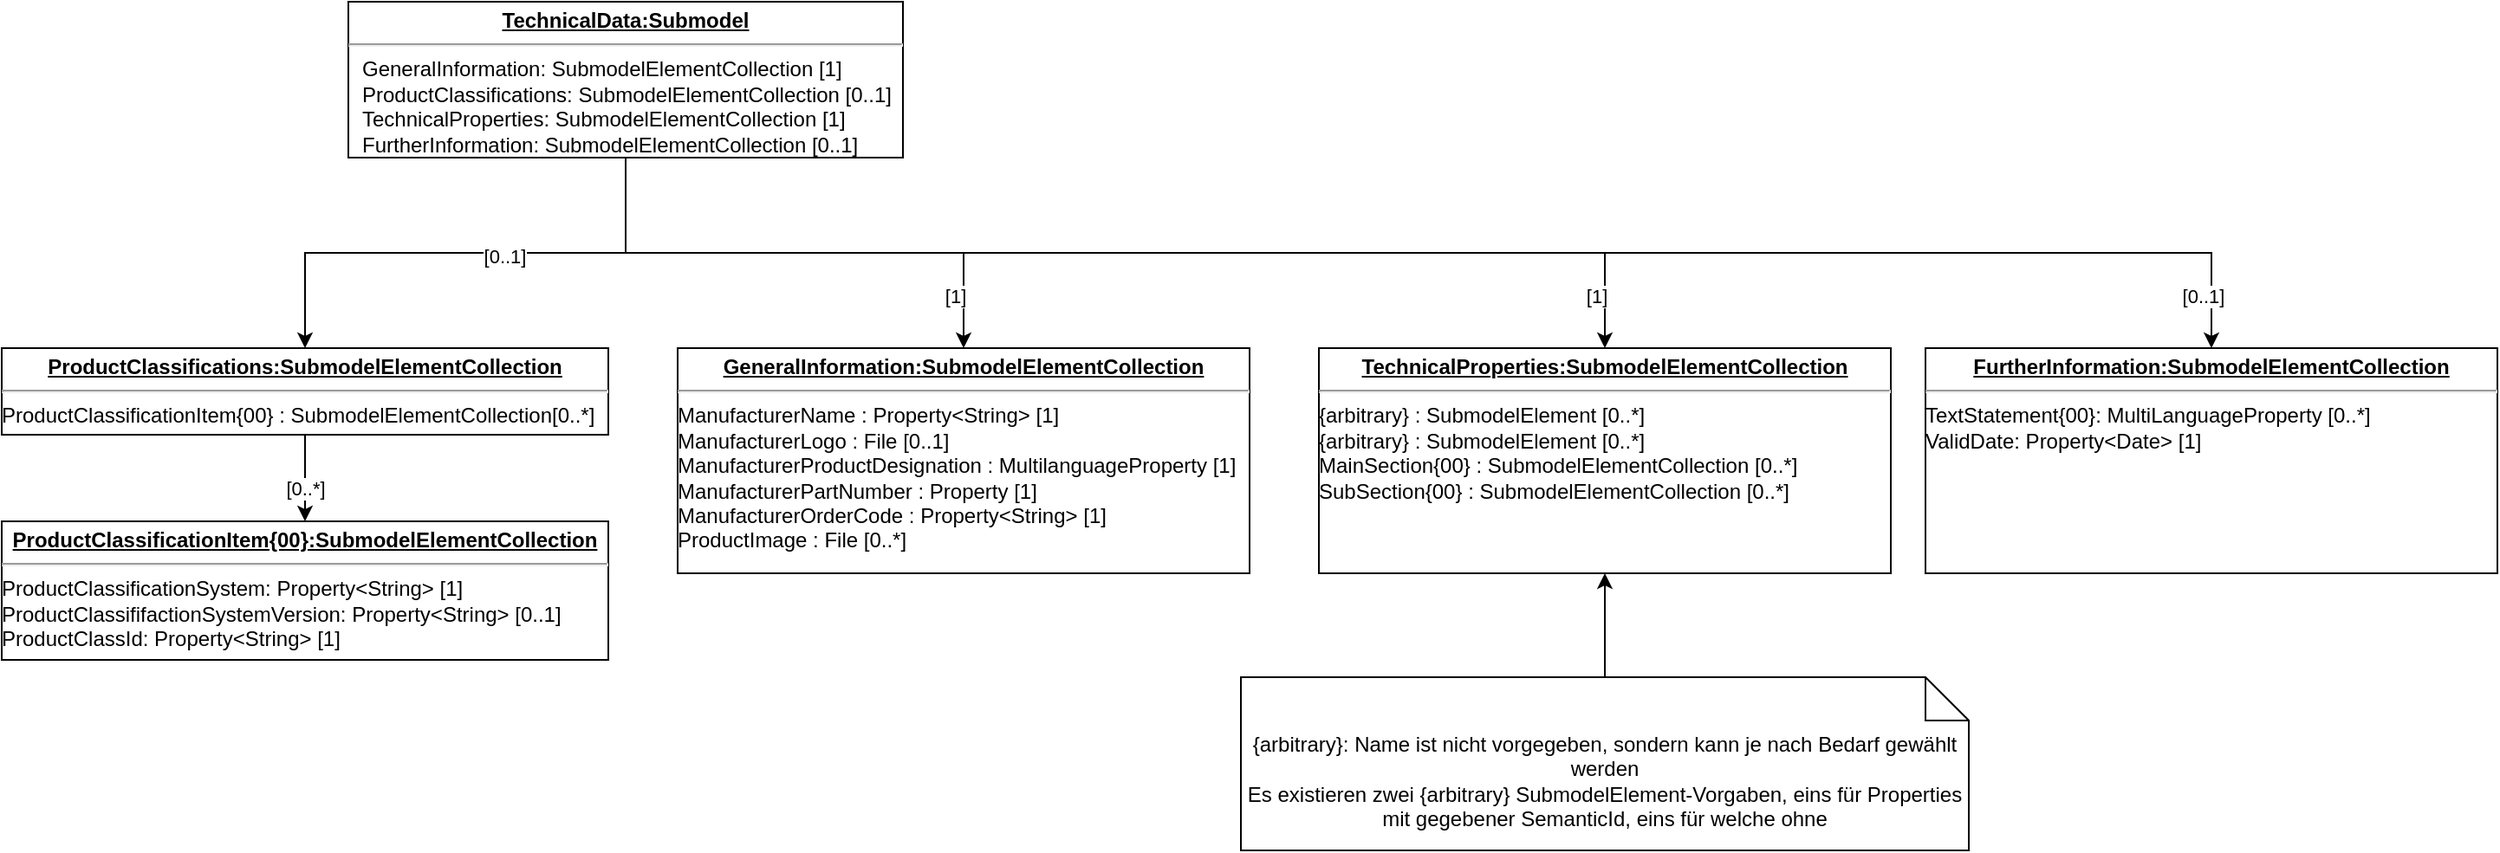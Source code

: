 <mxfile version="13.9.0" type="github">
  <diagram id="LOZXMUCH9rTvnQsDgAjs" name="Page-1">
    <mxGraphModel dx="1021" dy="1146" grid="1" gridSize="10" guides="1" tooltips="1" connect="1" arrows="1" fold="1" page="1" pageScale="1" pageWidth="827" pageHeight="1169" math="0" shadow="0">
      <root>
        <mxCell id="0" />
        <mxCell id="1" parent="0" />
        <mxCell id="JSMg2LDfkCpK5-ybNOtz-7" style="edgeStyle=orthogonalEdgeStyle;rounded=0;orthogonalLoop=1;jettySize=auto;html=1;exitX=0.5;exitY=1;exitDx=0;exitDy=0;entryX=0.5;entryY=0;entryDx=0;entryDy=0;" edge="1" parent="1" source="JSMg2LDfkCpK5-ybNOtz-1" target="JSMg2LDfkCpK5-ybNOtz-2">
          <mxGeometry relative="1" as="geometry" />
        </mxCell>
        <mxCell id="JSMg2LDfkCpK5-ybNOtz-10" value="[1]" style="edgeLabel;html=1;align=center;verticalAlign=middle;resizable=0;points=[];" vertex="1" connectable="0" parent="JSMg2LDfkCpK5-ybNOtz-7">
          <mxGeometry x="-0.253" y="-4" relative="1" as="geometry">
            <mxPoint x="131" y="21" as="offset" />
          </mxGeometry>
        </mxCell>
        <mxCell id="JSMg2LDfkCpK5-ybNOtz-8" style="edgeStyle=orthogonalEdgeStyle;rounded=0;orthogonalLoop=1;jettySize=auto;html=1;exitX=0.5;exitY=1;exitDx=0;exitDy=0;entryX=0.5;entryY=0;entryDx=0;entryDy=0;" edge="1" parent="1" source="JSMg2LDfkCpK5-ybNOtz-1" target="JSMg2LDfkCpK5-ybNOtz-5">
          <mxGeometry relative="1" as="geometry" />
        </mxCell>
        <mxCell id="JSMg2LDfkCpK5-ybNOtz-11" value="&lt;div&gt;[0..1]&lt;/div&gt;" style="edgeLabel;html=1;align=center;verticalAlign=middle;resizable=0;points=[];" vertex="1" connectable="0" parent="JSMg2LDfkCpK5-ybNOtz-8">
          <mxGeometry x="-0.152" y="2" relative="1" as="geometry">
            <mxPoint as="offset" />
          </mxGeometry>
        </mxCell>
        <mxCell id="JSMg2LDfkCpK5-ybNOtz-17" style="edgeStyle=orthogonalEdgeStyle;rounded=0;orthogonalLoop=1;jettySize=auto;html=1;exitX=0.5;exitY=1;exitDx=0;exitDy=0;entryX=0.5;entryY=0;entryDx=0;entryDy=0;" edge="1" parent="1" source="JSMg2LDfkCpK5-ybNOtz-1" target="JSMg2LDfkCpK5-ybNOtz-13">
          <mxGeometry relative="1" as="geometry" />
        </mxCell>
        <mxCell id="JSMg2LDfkCpK5-ybNOtz-18" value="[1]" style="edgeLabel;html=1;align=center;verticalAlign=middle;resizable=0;points=[];" vertex="1" connectable="0" parent="JSMg2LDfkCpK5-ybNOtz-17">
          <mxGeometry x="0.615" relative="1" as="geometry">
            <mxPoint x="70" y="25" as="offset" />
          </mxGeometry>
        </mxCell>
        <mxCell id="JSMg2LDfkCpK5-ybNOtz-19" style="edgeStyle=orthogonalEdgeStyle;rounded=0;orthogonalLoop=1;jettySize=auto;html=1;exitX=0.5;exitY=1;exitDx=0;exitDy=0;entryX=0.5;entryY=0;entryDx=0;entryDy=0;" edge="1" parent="1" source="JSMg2LDfkCpK5-ybNOtz-1" target="JSMg2LDfkCpK5-ybNOtz-14">
          <mxGeometry relative="1" as="geometry" />
        </mxCell>
        <mxCell id="JSMg2LDfkCpK5-ybNOtz-20" value="&lt;div&gt;[0..1]&lt;/div&gt;" style="edgeLabel;html=1;align=center;verticalAlign=middle;resizable=0;points=[];" vertex="1" connectable="0" parent="JSMg2LDfkCpK5-ybNOtz-19">
          <mxGeometry x="0.815" y="2" relative="1" as="geometry">
            <mxPoint x="35" y="27" as="offset" />
          </mxGeometry>
        </mxCell>
        <mxCell id="JSMg2LDfkCpK5-ybNOtz-1" value="&lt;p style=&quot;margin: 0px ; margin-top: 4px ; text-align: center ; text-decoration: underline&quot;&gt;&lt;b&gt;TechnicalData:Submodel&lt;/b&gt;&lt;/p&gt;&lt;hr&gt;&lt;p style=&quot;margin: 0px ; margin-left: 8px&quot;&gt;GeneralInformation: SubmodelElementCollection [1]&lt;br&gt;&lt;/p&gt;&lt;p style=&quot;margin: 0px ; margin-left: 8px&quot;&gt;ProductClassifications: SubmodelElementCollection [0..1]&lt;br&gt;&lt;/p&gt;&lt;p style=&quot;margin: 0px ; margin-left: 8px&quot;&gt;TechnicalProperties: SubmodelElementCollection [1]&lt;br&gt;&lt;/p&gt;&lt;p style=&quot;margin: 0px ; margin-left: 8px&quot;&gt;FurtherInformation: SubmodelElementCollection [0..1]&lt;br&gt;&lt;/p&gt;" style="verticalAlign=top;align=left;overflow=fill;fontSize=12;fontFamily=Helvetica;html=1;" vertex="1" parent="1">
          <mxGeometry x="310" y="70" width="320" height="90" as="geometry" />
        </mxCell>
        <mxCell id="JSMg2LDfkCpK5-ybNOtz-2" value="&lt;p style=&quot;margin: 0px ; margin-top: 4px ; text-align: center ; text-decoration: underline&quot;&gt;&lt;b&gt;GeneralInformation:SubmodelElementCollection&lt;/b&gt; &lt;/p&gt;&lt;hr&gt;&lt;div&gt;ManufacturerName : Property&amp;lt;String&amp;gt; [1]&lt;/div&gt;&lt;div&gt;ManufacturerLogo : File [0..1]&lt;/div&gt;ManufacturerProductDesignation : MultilanguageProperty [1]&lt;br&gt;ManufacturerPartNumber : Property [1]&lt;br&gt;ManufacturerOrderCode : Property&amp;lt;String&amp;gt; [1]&lt;br&gt;ProductImage : File [0..*]" style="verticalAlign=top;align=left;overflow=fill;fontSize=12;fontFamily=Helvetica;html=1;" vertex="1" parent="1">
          <mxGeometry x="500" y="270" width="330" height="130" as="geometry" />
        </mxCell>
        <mxCell id="JSMg2LDfkCpK5-ybNOtz-9" style="edgeStyle=orthogonalEdgeStyle;rounded=0;orthogonalLoop=1;jettySize=auto;html=1;exitX=0.5;exitY=1;exitDx=0;exitDy=0;entryX=0.5;entryY=0;entryDx=0;entryDy=0;" edge="1" parent="1" source="JSMg2LDfkCpK5-ybNOtz-5" target="JSMg2LDfkCpK5-ybNOtz-6">
          <mxGeometry relative="1" as="geometry" />
        </mxCell>
        <mxCell id="JSMg2LDfkCpK5-ybNOtz-12" value="[0..*]" style="edgeLabel;html=1;align=center;verticalAlign=middle;resizable=0;points=[];" vertex="1" connectable="0" parent="JSMg2LDfkCpK5-ybNOtz-9">
          <mxGeometry x="0.218" relative="1" as="geometry">
            <mxPoint as="offset" />
          </mxGeometry>
        </mxCell>
        <mxCell id="JSMg2LDfkCpK5-ybNOtz-5" value="&lt;p style=&quot;margin: 0px ; margin-top: 4px ; text-align: center ; text-decoration: underline&quot;&gt;&lt;b&gt;ProductClassifications:SubmodelElementCollection&lt;/b&gt; &lt;/p&gt;&lt;hr&gt;&lt;div&gt;ProductClassificationItem{00} : SubmodelElementCollection[0..*]&lt;/div&gt;" style="verticalAlign=top;align=left;overflow=fill;fontSize=12;fontFamily=Helvetica;html=1;" vertex="1" parent="1">
          <mxGeometry x="110" y="270" width="350" height="50" as="geometry" />
        </mxCell>
        <mxCell id="JSMg2LDfkCpK5-ybNOtz-6" value="&lt;p style=&quot;margin: 0px ; margin-top: 4px ; text-align: center ; text-decoration: underline&quot;&gt;&lt;b&gt;ProductClassificationItem{00}:SubmodelElementCollection&lt;/b&gt; &lt;/p&gt;&lt;hr&gt;&lt;div&gt;ProductClassificationSystem: Property&amp;lt;String&amp;gt; [1]&lt;/div&gt;&lt;div&gt;ProductClassififactionSystemVersion: Property&amp;lt;String&amp;gt; [0..1]&lt;/div&gt;&lt;div&gt;ProductClassId: Property&amp;lt;String&amp;gt; [1]&lt;br&gt;&lt;/div&gt;" style="verticalAlign=top;align=left;overflow=fill;fontSize=12;fontFamily=Helvetica;html=1;" vertex="1" parent="1">
          <mxGeometry x="110" y="370" width="350" height="80" as="geometry" />
        </mxCell>
        <mxCell id="JSMg2LDfkCpK5-ybNOtz-13" value="&lt;p style=&quot;margin: 0px ; margin-top: 4px ; text-align: center ; text-decoration: underline&quot;&gt;&lt;b&gt;TechnicalProperties:SubmodelElementCollection&lt;/b&gt; &lt;/p&gt;&lt;hr&gt;&lt;div&gt;{arbitrary} : SubmodelElement [0..*]&lt;/div&gt;&lt;div&gt;{arbitrary} : SubmodelElement [0..*]&lt;/div&gt;&lt;div&gt;MainSection{00} : SubmodelElementCollection [0..*]&lt;/div&gt;&lt;div&gt;SubSection{00} : SubmodelElementCollection [0..*]&lt;br&gt;&lt;/div&gt;&lt;div&gt;&lt;br&gt;&lt;/div&gt;" style="verticalAlign=top;align=left;overflow=fill;fontSize=12;fontFamily=Helvetica;html=1;" vertex="1" parent="1">
          <mxGeometry x="870" y="270" width="330" height="130" as="geometry" />
        </mxCell>
        <mxCell id="JSMg2LDfkCpK5-ybNOtz-14" value="&lt;p style=&quot;margin: 0px ; margin-top: 4px ; text-align: center ; text-decoration: underline&quot;&gt;&lt;b&gt;FurtherInformation:SubmodelElementCollection&lt;/b&gt; &lt;/p&gt;&lt;hr&gt;&lt;div&gt;TextStatement{00}: MultiLanguageProperty [0..*]&lt;/div&gt;&lt;div&gt;ValidDate: Property&amp;lt;Date&amp;gt; [1]&lt;br&gt;&lt;/div&gt;&lt;div&gt;&lt;br&gt;&lt;/div&gt;" style="verticalAlign=top;align=left;overflow=fill;fontSize=12;fontFamily=Helvetica;html=1;" vertex="1" parent="1">
          <mxGeometry x="1220" y="270" width="330" height="130" as="geometry" />
        </mxCell>
        <mxCell id="JSMg2LDfkCpK5-ybNOtz-16" style="edgeStyle=orthogonalEdgeStyle;rounded=0;orthogonalLoop=1;jettySize=auto;html=1;exitX=0.5;exitY=0;exitDx=0;exitDy=0;exitPerimeter=0;entryX=0.5;entryY=1;entryDx=0;entryDy=0;" edge="1" parent="1" source="JSMg2LDfkCpK5-ybNOtz-15" target="JSMg2LDfkCpK5-ybNOtz-13">
          <mxGeometry relative="1" as="geometry" />
        </mxCell>
        <mxCell id="JSMg2LDfkCpK5-ybNOtz-15" value="&lt;div&gt;{arbitrary}: Name ist nicht vorgegeben, sondern kann je nach Bedarf gewählt werden&lt;/div&gt;&lt;div&gt;Es existieren zwei {arbitrary} SubmodelElement-Vorgaben, eins für Properties mit gegebener SemanticId, eins für welche ohne&lt;br&gt;&lt;/div&gt;" style="shape=note2;boundedLbl=1;whiteSpace=wrap;html=1;size=25;verticalAlign=top;align=center;" vertex="1" parent="1">
          <mxGeometry x="825" y="460" width="420" height="100" as="geometry" />
        </mxCell>
      </root>
    </mxGraphModel>
  </diagram>
</mxfile>
